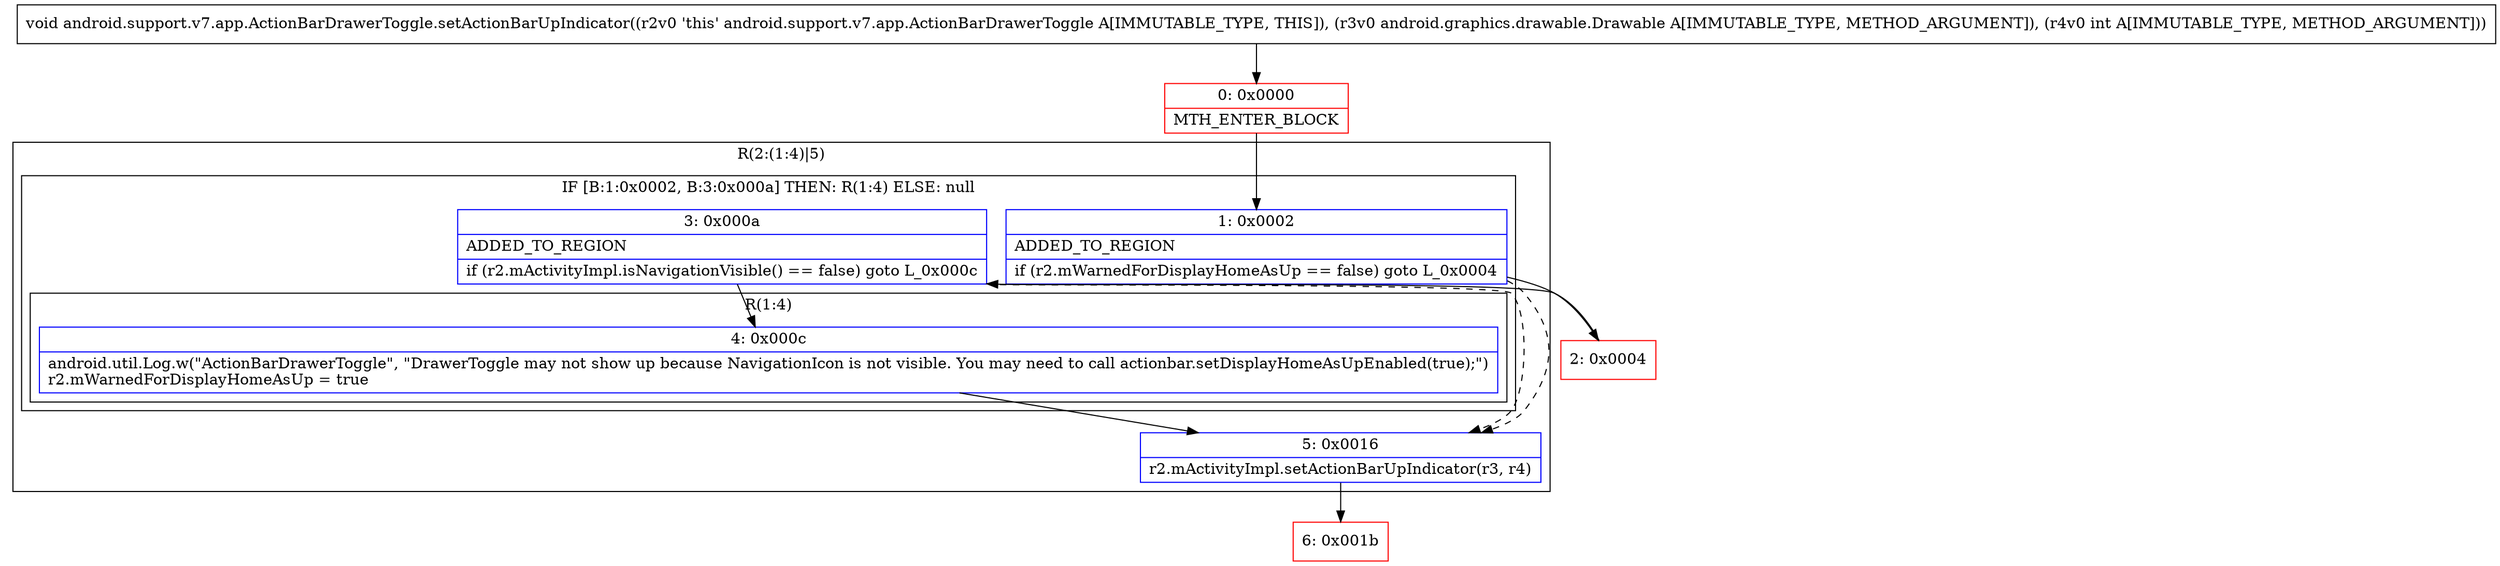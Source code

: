 digraph "CFG forandroid.support.v7.app.ActionBarDrawerToggle.setActionBarUpIndicator(Landroid\/graphics\/drawable\/Drawable;I)V" {
subgraph cluster_Region_1144703391 {
label = "R(2:(1:4)|5)";
node [shape=record,color=blue];
subgraph cluster_IfRegion_1692351756 {
label = "IF [B:1:0x0002, B:3:0x000a] THEN: R(1:4) ELSE: null";
node [shape=record,color=blue];
Node_1 [shape=record,label="{1\:\ 0x0002|ADDED_TO_REGION\l|if (r2.mWarnedForDisplayHomeAsUp == false) goto L_0x0004\l}"];
Node_3 [shape=record,label="{3\:\ 0x000a|ADDED_TO_REGION\l|if (r2.mActivityImpl.isNavigationVisible() == false) goto L_0x000c\l}"];
subgraph cluster_Region_2018360803 {
label = "R(1:4)";
node [shape=record,color=blue];
Node_4 [shape=record,label="{4\:\ 0x000c|android.util.Log.w(\"ActionBarDrawerToggle\", \"DrawerToggle may not show up because NavigationIcon is not visible. You may need to call actionbar.setDisplayHomeAsUpEnabled(true);\")\lr2.mWarnedForDisplayHomeAsUp = true\l}"];
}
}
Node_5 [shape=record,label="{5\:\ 0x0016|r2.mActivityImpl.setActionBarUpIndicator(r3, r4)\l}"];
}
Node_0 [shape=record,color=red,label="{0\:\ 0x0000|MTH_ENTER_BLOCK\l}"];
Node_2 [shape=record,color=red,label="{2\:\ 0x0004}"];
Node_6 [shape=record,color=red,label="{6\:\ 0x001b}"];
MethodNode[shape=record,label="{void android.support.v7.app.ActionBarDrawerToggle.setActionBarUpIndicator((r2v0 'this' android.support.v7.app.ActionBarDrawerToggle A[IMMUTABLE_TYPE, THIS]), (r3v0 android.graphics.drawable.Drawable A[IMMUTABLE_TYPE, METHOD_ARGUMENT]), (r4v0 int A[IMMUTABLE_TYPE, METHOD_ARGUMENT])) }"];
MethodNode -> Node_0;
Node_1 -> Node_2;
Node_1 -> Node_5[style=dashed];
Node_3 -> Node_4;
Node_3 -> Node_5[style=dashed];
Node_4 -> Node_5;
Node_5 -> Node_6;
Node_0 -> Node_1;
Node_2 -> Node_3;
}

